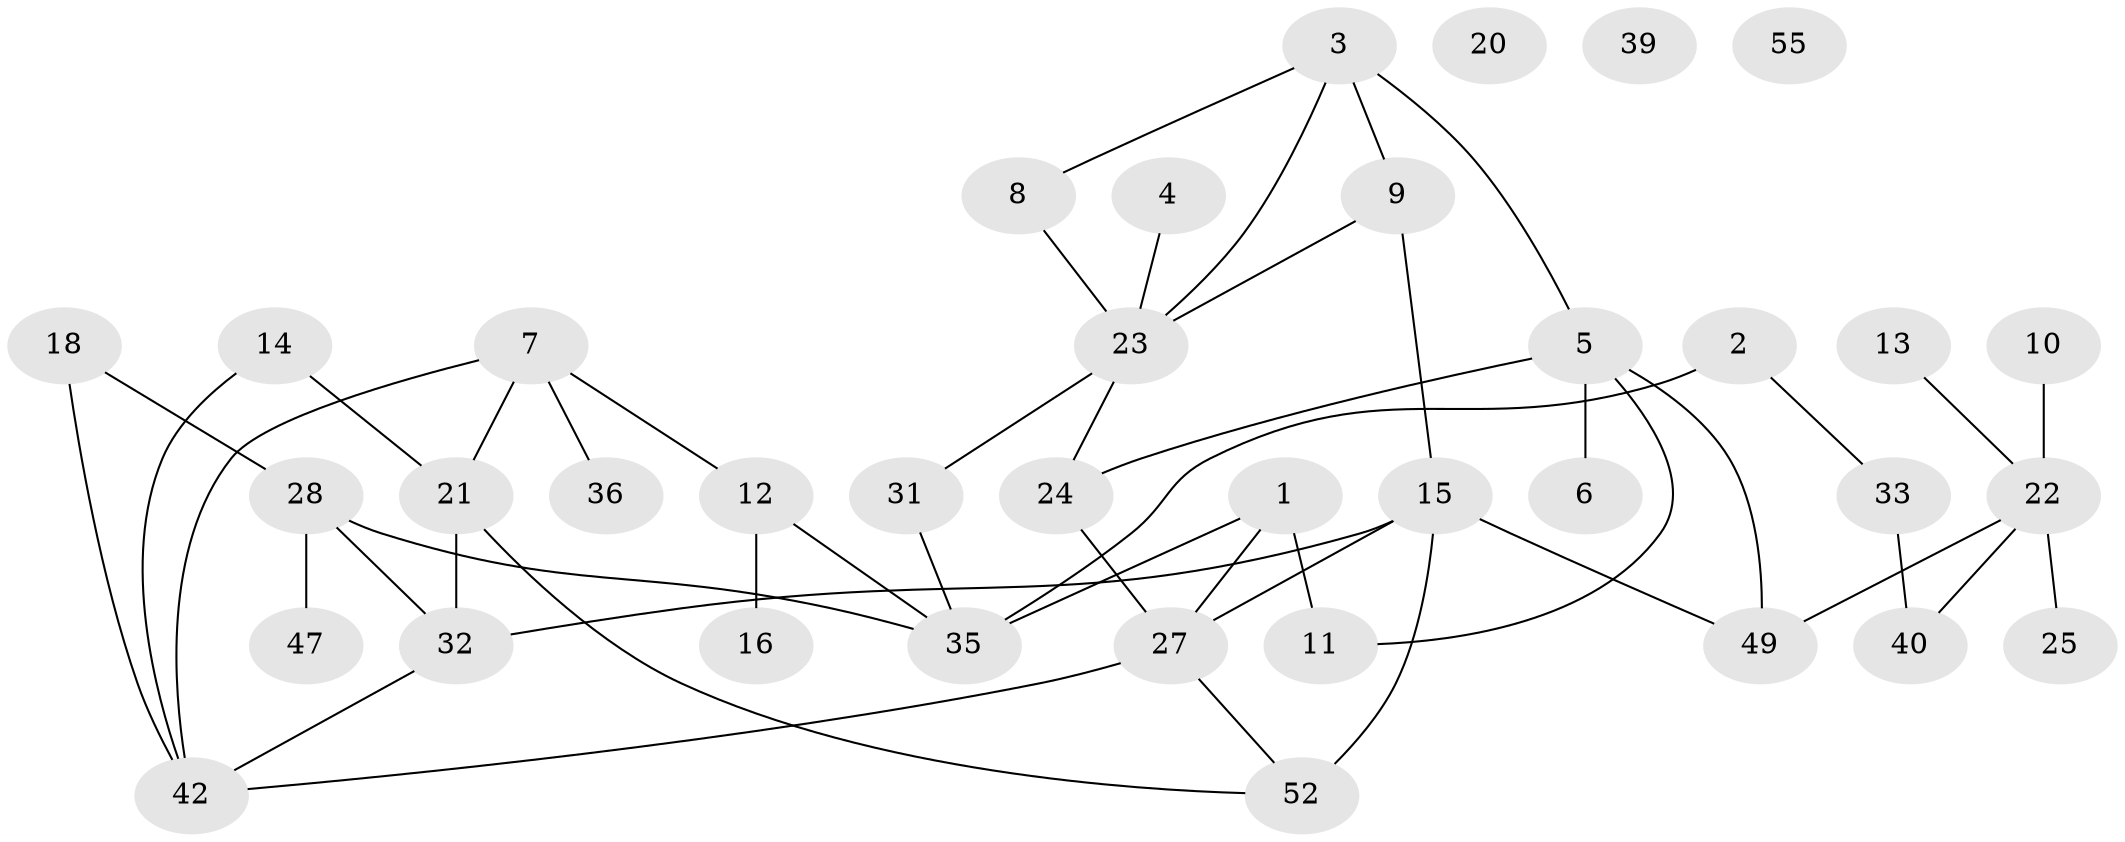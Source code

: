 // original degree distribution, {4: 0.2545454545454545, 3: 0.2727272727272727, 1: 0.2, 2: 0.18181818181818182, 5: 0.03636363636363636, 0: 0.05454545454545454}
// Generated by graph-tools (version 1.1) at 2025/41/03/06/25 10:41:22]
// undirected, 37 vertices, 49 edges
graph export_dot {
graph [start="1"]
  node [color=gray90,style=filled];
  1 [super="+17"];
  2 [super="+19"];
  3 [super="+30"];
  4;
  5 [super="+26"];
  6;
  7;
  8;
  9;
  10;
  11 [super="+53"];
  12 [super="+45"];
  13;
  14 [super="+29"];
  15 [super="+43"];
  16;
  18;
  20;
  21 [super="+51"];
  22 [super="+38"];
  23 [super="+54"];
  24;
  25;
  27 [super="+46"];
  28 [super="+48"];
  31 [super="+34"];
  32;
  33;
  35 [super="+44"];
  36 [super="+37"];
  39;
  40 [super="+41"];
  42 [super="+50"];
  47;
  49;
  52;
  55;
  1 -- 11;
  1 -- 35 [weight=2];
  1 -- 27 [weight=2];
  2 -- 33;
  2 -- 35;
  3 -- 5;
  3 -- 9;
  3 -- 8;
  3 -- 23;
  4 -- 23;
  5 -- 6;
  5 -- 24;
  5 -- 49;
  5 -- 11;
  7 -- 42;
  7 -- 12;
  7 -- 21;
  7 -- 36;
  8 -- 23;
  9 -- 15;
  9 -- 23;
  10 -- 22 [weight=2];
  12 -- 16;
  12 -- 35;
  13 -- 22;
  14 -- 21;
  14 -- 42;
  15 -- 27;
  15 -- 49;
  15 -- 52 [weight=2];
  15 -- 32;
  18 -- 28;
  18 -- 42;
  21 -- 32;
  21 -- 52;
  22 -- 49;
  22 -- 40;
  22 -- 25;
  23 -- 24;
  23 -- 31;
  24 -- 27;
  27 -- 42;
  27 -- 52;
  28 -- 32;
  28 -- 35;
  28 -- 47;
  31 -- 35;
  32 -- 42;
  33 -- 40;
}
